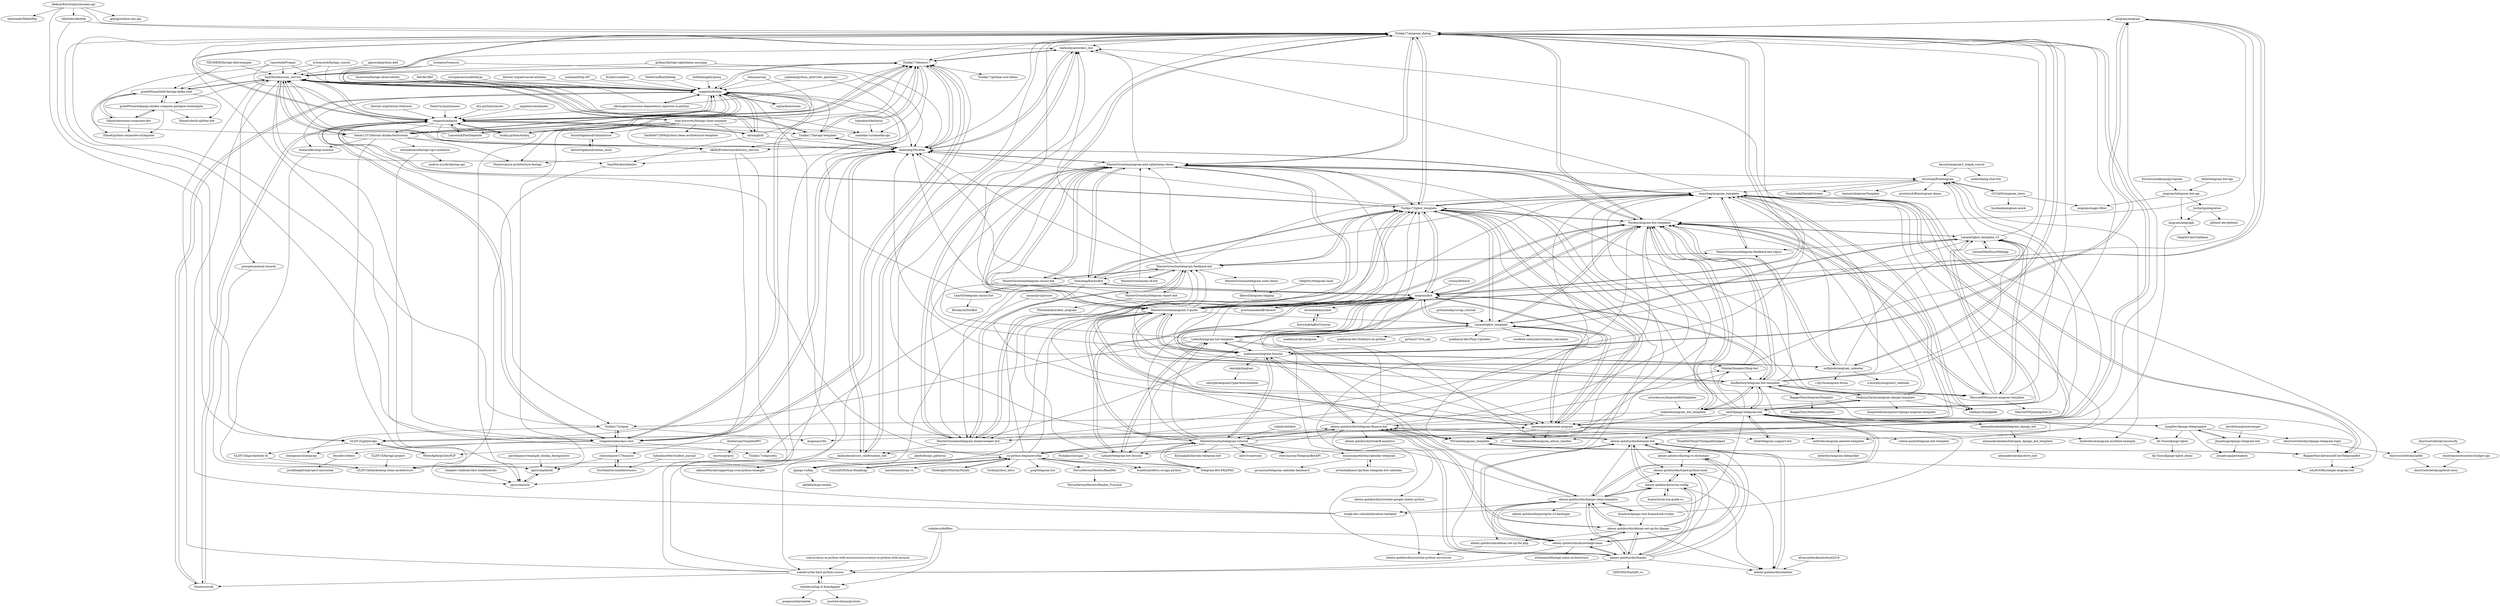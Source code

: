 digraph G {
"aiogram/aiogram" -> "Tishka17/aiogram_dialog" ["e"=1]
"aiogram/aiogram" -> "MasterGroosha/aiogram-3-guide" ["e"=1]
"aiogram/aiogram" -> "Forden/aiogram-bot-template" ["e"=1]
"aiogram/aiogram" -> "aiogram/bot" ["e"=1]
"aiogram/aiogram" -> "mahenzon/aiogram-lessons" ["e"=1]
"dmytrostriletskyi/accessify" -> "essentiaone/essentia-bridges-api"
"dmytrostriletskyi/accessify" -> "dmytrostriletskyi/pdbe"
"pgorecki/python-ddd" -> "SamWarden/user_service" ["e"=1]
"Emberium/SimpleQIWI" -> "mostm/pyqiwi"
"Emberium/SimpleQIWI" -> "WhiteApfel/pyQiwiP2P"
"Neoteroi/BlackSheep" -> "reagento/dishka" ["e"=1]
"mahenzon/aiogram-lessons" -> "MasterGroosha/telegram-tutorial"
"mahenzon/aiogram-lessons" -> "MasterGroosha/aiogram-3-guide"
"mahenzon/aiogram-lessons" -> "aiogram/bot"
"mahenzon/aiogram-lessons" -> "Tishka17/aiogram_dialog"
"mahenzon/aiogram-lessons" -> "Forden/aiogram-bot-template"
"mahenzon/aiogram-lessons" -> "alexey-goloburdin/telegram-finance-bot"
"mahenzon/aiogram-lessons" -> "Tishka17/tgbot_template"
"mahenzon/aiogram-lessons" -> "pluresque/awesome-aiogram"
"mahenzon/aiogram-lessons" -> "Latand/telegram-bot-lessons"
"mahenzon/aiogram-lessons" -> "nkorgik/Aiogram"
"mahenzon/aiogram-lessons" -> "noXplode/aiogram_calendar"
"mahenzon/aiogram-lessons" -> "aiogram/aiogram" ["e"=1]
"mahenzon/aiogram-lessons" -> "Latand/aiogram-bot-template"
"mahenzon/aiogram-lessons" -> "NikolaySimakov/Shop-bot" ["e"=1]
"mahenzon/aiogram-lessons" -> "MasterGroosha/aiogram-and-sqlalchemy-demo"
"ilyachch/django-rest-framework-rusdoc" -> "alexey-goloburdin/django-clean-template" ["e"=1]
"ilyachch/django-rest-framework-rusdoc" -> "ohld/django-telegram-bot" ["e"=1]
"ilyachch/django-rest-framework-rusdoc" -> "alexey-goloburdin/debian-set-up-for-django" ["e"=1]
"pkolt/design_patterns" -> "django-ru/faq" ["e"=1]
"reagento/adaptix" -> "reagento/dishka"
"reagento/adaptix" -> "SamWarden/user_service"
"reagento/adaptix" -> "Tishka17/deseos17"
"reagento/adaptix" -> "reagento/dataclass-rest"
"reagento/adaptix" -> "Tishka17/aiogram_dialog"
"reagento/adaptix" -> "adriangb/di" ["e"=1]
"reagento/adaptix" -> "bomzheg/Shvatka"
"reagento/adaptix" -> "Tishka17/sulguk"
"reagento/adaptix" -> "Tishka17/tgbot_template"
"reagento/adaptix" -> "Neoteroi/rodi" ["e"=1]
"reagento/adaptix" -> "Sehat1137/litestar-dishka-faststream"
"reagento/adaptix" -> "zametka-ru/zametka-api"
"reagento/adaptix" -> "Tishka17/fastapi-template"
"reagento/adaptix" -> "Lancetnik/FastDepends" ["e"=1]
"reagento/adaptix" -> "taskiq-python/taskiq" ["e"=1]
"Fatal1ty/mashumaro" -> "reagento/adaptix" ["e"=1]
"bobthemighty/punq" -> "reagento/dishka" ["e"=1]
"aiogram/aiograph" -> "Olegt0rr/aioChatbase"
"aiogram/aiograph" -> "WhiteMemory99/aiogram_album_handler"
"HorusHeresyHeretic/ReadMe" -> "HorusHeresyHeretic/Pandas_Practice"
"alexey-goloburdin/debian-set-up-for-django" -> "alexey-goloburdin/django-clean-template"
"alexey-goloburdin/debian-set-up-for-django" -> "alexey-goloburdin/telegram-finance-bot"
"alexey-goloburdin/debian-set-up-for-django" -> "alexey-goloburdin/typed-python-book"
"alexey-goloburdin/debian-set-up-for-django" -> "alexey-goloburdin/debian-set-up-for-php"
"alexey-goloburdin/debian-set-up-for-django" -> "alexey-goloburdin/thanks"
"alexey-goloburdin/debian-set-up-for-django" -> "alexey-goloburdin/nvim-config"
"alexey-goloburdin/debian-set-up-for-django" -> "alexey-goloburdin/knowledge-base"
"alexey-goloburdin/debian-set-up-for-django" -> "alexey-goloburdin/weather"
"Latand/telegram-bot-lessons" -> "Latand/aiogram-bot-template"
"Latand/telegram-bot-lessons" -> "aiogram/bot"
"Latand/telegram-bot-lessons" -> "Tishka17/tgbot_template"
"JosXa/tgintegration" -> "aiogram/aiograph"
"JosXa/tgintegration" -> "ptbtest-dev/ptbtest"
"Telegram-Bot-FAQ/FAQ" -> "ru-python-beginners/faq"
"Telegram-Bot-FAQ/FAQ" -> "MasterGroosha/telegram-tutorial"
"Neoteroi/rodi" -> "reagento/dishka" ["e"=1]
"Neoteroi/rodi" -> "reagento/adaptix" ["e"=1]
"dmytrostriletskyi/django-telegram-login" -> "dmytrostriletskyi/pdbe"
"dmytrostriletskyi/pdbe" -> "dmytrostriletskyi/github-story"
"essentiaone/essentia-bridges-api" -> "dmytrostriletskyi/github-story"
"Arwichok/asyncbot" -> "Arwichok/tgBotTutorial"
"alexey-goloburdin/django-clean-template" -> "alexey-goloburdin/debian-set-up-for-django"
"alexey-goloburdin/django-clean-template" -> "alexey-goloburdin/telegram-finance-bot"
"alexey-goloburdin/django-clean-template" -> "alexey-goloburdin/typed-python-book"
"alexey-goloburdin/django-clean-template" -> "alexey-goloburdin/nvim-config"
"alexey-goloburdin/django-clean-template" -> "alexey-goloburdin/botanim-bot"
"alexey-goloburdin/django-clean-template" -> "ohld/django-telegram-bot"
"alexey-goloburdin/django-clean-template" -> "alexey-goloburdin/debian-set-up-for-php"
"alexey-goloburdin/django-clean-template" -> "alexey-goloburdin/postgres-s3-backuper"
"alexey-goloburdin/django-clean-template" -> "alexey-goloburdin/thanks"
"alexey-goloburdin/django-clean-template" -> "alexey-goloburdin/knowledge-base"
"alexey-goloburdin/django-clean-template" -> "aiogram/bot"
"alexey-goloburdin/django-clean-template" -> "ilyachch/django-rest-framework-rusdoc" ["e"=1]
"alexey-goloburdin/django-clean-template" -> "tough-dev-school/education-backend" ["e"=1]
"Tishka17/aiogram_dialog" -> "Tishka17/tgbot_template"
"Tishka17/aiogram_dialog" -> "Forden/aiogram-bot-template"
"Tishka17/aiogram_dialog" -> "MasterGroosha/aiogram-3-guide"
"Tishka17/aiogram_dialog" -> "reagento/dishka"
"Tishka17/aiogram_dialog" -> "reagento/adaptix"
"Tishka17/aiogram_dialog" -> "bomzheg/Shvatka"
"Tishka17/aiogram_dialog" -> "aiogram/bot"
"Tishka17/aiogram_dialog" -> "pluresque/awesome-aiogram"
"Tishka17/aiogram_dialog" -> "noXplode/aiogram_calendar"
"Tishka17/aiogram_dialog" -> "MasterGroosha/aiogram-and-sqlalchemy-demo"
"Tishka17/aiogram_dialog" -> "Tishka17/sulguk"
"Tishka17/aiogram_dialog" -> "aiogram/aiogram" ["e"=1]
"Tishka17/aiogram_dialog" -> "Tishka17/deseos17"
"Tishka17/aiogram_dialog" -> "darksidecat/orders_bot"
"Tishka17/aiogram_dialog" -> "reagento/dataclass-rest"
"MasterGroosha/aiogram-3-guide" -> "Tishka17/aiogram_dialog"
"MasterGroosha/aiogram-3-guide" -> "Forden/aiogram-bot-template"
"MasterGroosha/aiogram-3-guide" -> "Tishka17/tgbot_template"
"MasterGroosha/aiogram-3-guide" -> "mahenzon/aiogram-lessons"
"MasterGroosha/aiogram-3-guide" -> "aiogram/aiogram" ["e"=1]
"MasterGroosha/aiogram-3-guide" -> "MasterGroosha/telegram-tutorial"
"MasterGroosha/aiogram-3-guide" -> "aiogram/bot"
"MasterGroosha/aiogram-3-guide" -> "MasterGroosha/telegram-feedback-bot"
"MasterGroosha/aiogram-3-guide" -> "MasterGroosha/aiogram-and-sqlalchemy-demo"
"MasterGroosha/aiogram-3-guide" -> "donBarbos/telegram-bot-template"
"MasterGroosha/aiogram-3-guide" -> "noXplode/aiogram_calendar"
"MasterGroosha/aiogram-3-guide" -> "MasterGroosha/telegram-bombsweeper-bot"
"MasterGroosha/aiogram-3-guide" -> "pluresque/awesome-aiogram"
"MasterGroosha/aiogram-3-guide" -> "bomzheg/aiogram_template"
"MasterGroosha/aiogram-3-guide" -> "Latand/tgbot_template"
"sfermigier/awesome-dependency-injection-in-python" -> "reagento/dishka" ["e"=1]
"sfermigier/awesome-dependency-injection-in-python" -> "SamWarden/user_service" ["e"=1]
"sfermigier/awesome-dependency-injection-in-python" -> "reagento/adaptix" ["e"=1]
"sfermigier/awesome-dependency-injection-in-python" -> "Tishka17/deseos17" ["e"=1]
"prostomarkeloff/vkwave" -> "aiogram/bot" ["e"=1]
"prostomarkeloff/vkwave" -> "Tishka17/aiogram_dialog" ["e"=1]
"NikolaySimakov/Shop-bot" -> "Forden/aiogram-bot-template" ["e"=1]
"NikolaySimakov/Shop-bot" -> "pluresque/awesome-aiogram" ["e"=1]
"NikolaySimakov/Shop-bot" -> "Tishka17/aiogram_dialog" ["e"=1]
"NikolaySimakov/Shop-bot" -> "donBarbos/telegram-bot-template" ["e"=1]
"Forden/aiogram-bot-template" -> "Tishka17/tgbot_template"
"Forden/aiogram-bot-template" -> "Latand/aiogram-bot-template"
"Forden/aiogram-bot-template" -> "aiogram/bot"
"Forden/aiogram-bot-template" -> "Tishka17/aiogram_dialog"
"Forden/aiogram-bot-template" -> "pluresque/awesome-aiogram"
"Forden/aiogram-bot-template" -> "donBarbos/telegram-bot-template"
"Forden/aiogram-bot-template" -> "Latand/tgbot_template"
"Forden/aiogram-bot-template" -> "bomzheg/aiogram_template"
"Forden/aiogram-bot-template" -> "MasterGroosha/aiogram-and-sqlalchemy-demo"
"Forden/aiogram-bot-template" -> "MasterGroosha/aiogram-3-guide"
"Forden/aiogram-bot-template" -> "MassonNN/masson-aiogram-template"
"Forden/aiogram-bot-template" -> "wakaree/aiogram_bot_template"
"Forden/aiogram-bot-template" -> "noXplode/aiogram_calendar"
"Forden/aiogram-bot-template" -> "Latand/tgbot_template_v3"
"Forden/aiogram-bot-template" -> "MasterGroosha/telegram-bombsweeper-bot"
"vkbottle/vkbottle" -> "Tishka17/aiogram_dialog" ["e"=1]
"vkbottle/vkbottle" -> "GLEF1X/glQiwiApi" ["e"=1]
"arturboyun/AiogramBotTemplate" -> "wakaree/aiogram_bot_template"
"aiogram/bot" -> "Forden/aiogram-bot-template"
"aiogram/bot" -> "pluresque/awesome-aiogram"
"aiogram/bot" -> "Tishka17/aiogram_dialog"
"aiogram/bot" -> "Tishka17/tgbot_template"
"aiogram/bot" -> "bomzheg/KarmaBot"
"aiogram/bot" -> "MasterGroosha/aiogram-and-sqlalchemy-demo"
"aiogram/bot" -> "WhiteMemory99/aiogram_album_handler"
"aiogram/bot" -> "donBarbos/telegram-bot-template"
"aiogram/bot" -> "prostomarkeloff/vkwave" ["e"=1]
"aiogram/bot" -> "Latand/tgbot_template"
"aiogram/bot" -> "mahenzon/aiogram-lessons"
"aiogram/bot" -> "MasterGroosha/aiogram-3-guide"
"aiogram/bot" -> "Latand/telegram-bot-lessons"
"aiogram/bot" -> "Arwichok/asyncbot"
"aiogram/bot" -> "bomzheg/Shvatka"
"alexey-goloburdin/telegram-finance-bot" -> "mahenzon/aiogram-lessons"
"alexey-goloburdin/telegram-finance-bot" -> "alexey-goloburdin/botanim-bot"
"alexey-goloburdin/telegram-finance-bot" -> "alexey-goloburdin/debian-set-up-for-django"
"alexey-goloburdin/telegram-finance-bot" -> "alexey-goloburdin/django-clean-template"
"alexey-goloburdin/telegram-finance-bot" -> "Forden/aiogram-bot-template"
"alexey-goloburdin/telegram-finance-bot" -> "MasterGroosha/aiogram-3-guide"
"alexey-goloburdin/telegram-finance-bot" -> "alexey-goloburdin/tinkoff-analytics" ["e"=1]
"alexey-goloburdin/telegram-finance-bot" -> "aiogram/bot"
"alexey-goloburdin/telegram-finance-bot" -> "Tishka17/tgbot_template"
"alexey-goloburdin/telegram-finance-bot" -> "NikolaySimakov/Shop-bot" ["e"=1]
"alexey-goloburdin/telegram-finance-bot" -> "ohld/telegram-support-bot" ["e"=1]
"alexey-goloburdin/telegram-finance-bot" -> "alexey-goloburdin/youtube-google-sheets-python"
"alexey-goloburdin/telegram-finance-bot" -> "Latand/telegram-bot-lessons"
"alexey-goloburdin/telegram-finance-bot" -> "MasterGroosha/telegram-tutorial"
"alexey-goloburdin/telegram-finance-bot" -> "alexey-goloburdin/thanks"
"alvassin/backendschool2019" -> "alexey-goloburdin/weather" ["e"=1]
"tough-dev-school/education-backend" -> "SamWarden/user_service" ["e"=1]
"tough-dev-school/education-backend" -> "reagento/dishka" ["e"=1]
"reagento/dataclass-rest" -> "Tishka17/sulguk"
"reagento/dataclass-rest" -> "Tishka17/deseos17"
"reagento/dataclass-rest" -> "reagento/adaptix"
"reagento/dataclass-rest" -> "chessenjoyer17/bazario"
"reagento/dataclass-rest" -> "Desiders/telers"
"reagento/dataclass-rest" -> "slonogram/slonogram"
"reagento/dataclass-rest" -> "bomzheg/Shvatka"
"reagento/dataclass-rest" -> "reagento/dishka"
"reagento/dataclass-rest" -> "Tishka17/clepsydra"
"Krukov/cashews" -> "reagento/dishka" ["e"=1]
"WhiteApfel/pyQiwiP2P" -> "GLEF1X/glQiwiApi"
"bomzheg/KarmaBot" -> "bomzheg/Shvatka"
"bomzheg/KarmaBot" -> "bomzheg/aiogram_template"
"bomzheg/KarmaBot" -> "Tishka17/tgbot_template"
"bomzheg/KarmaBot" -> "Tishka17/clepsydra"
"bomzheg/KarmaBot" -> "F0rzend/aiogram_template"
"bomzheg/KarmaBot" -> "aiogram/bot"
"bomzheg/KarmaBot" -> "MasterGroosha/aiogram-and-sqlalchemy-demo"
"bomzheg/KarmaBot" -> "MasterGroosha/telegram-bombsweeper-bot"
"alexey-goloburdin/youtube-google-sheets-python" -> "alexey-goloburdin/youtube-python-structures"
"crinny/b0mb3r" -> "aiogram/bot" ["e"=1]
"concurrency-in-python-with-asyncio/concurrency-in-python-with-asyncio" -> "sobolevn/the-best-python-course" ["e"=1]
"Nykakin/chompjs" -> "bulatbulat48/ru-scrapy-python" ["e"=1]
"dry-python/classes" -> "reagento/adaptix" ["e"=1]
"artembakhanov/python-telegram-bot-calendar" -> "unmonoqueteclea/calendar-telegram"
"mjpieters/aiolimiter" -> "reagento/adaptix" ["e"=1]
"noXplode/aiogram_calendar" -> "Forden/aiogram-bot-template"
"noXplode/aiogram_calendar" -> "Tishka17/aiogram_dialog"
"noXplode/aiogram_calendar" -> "o-murphy/aiogram3_calendar"
"noXplode/aiogram_calendar" -> "bomzheg/aiogram_template"
"noXplode/aiogram_calendar" -> "MasterGroosha/telegram-feedback-bot"
"noXplode/aiogram_calendar" -> "Latand/tgbot_template_v3"
"noXplode/aiogram_calendar" -> "13g10n/aiogram-forms"
"Latand/aiogram-bot-template" -> "Latand/tgbot_template"
"Latand/aiogram-bot-template" -> "Forden/aiogram-bot-template"
"Latand/aiogram-bot-template" -> "Latand/telegram-bot-lessons"
"Latand/aiogram-bot-template" -> "Tishka17/tgbot_template"
"Latand/aiogram-bot-template" -> "pluresque/awesome-aiogram"
"Latand/aiogram-bot-template" -> "aiogram/bot"
"Latand/aiogram-bot-template" -> "F0rzend/aiogram_template"
"Latand/aiogram-bot-template" -> "Tishka17/aiogram_dialog"
"Latand/aiogram-bot-template" -> "Latand/tgbot_template_v3"
"Latand/aiogram-bot-template" -> "GLEF1X/glQiwiApi"
"Latand/aiogram-bot-template" -> "mahenzon/aiogram-lessons"
"MasterGroosha/my-id-bot" -> "MasterGroosha/telegram-feedback-bot"
"MasterGroosha/my-id-bot" -> "MasterGroosha/aiogram-and-sqlalchemy-demo"
"MasterGroosha/telegram-report-bot" -> "MasterGroosha/telegram-feedback-bot"
"MasterGroosha/telegram-report-bot" -> "F0rzend/antirobot_aiogram"
"alexey-goloburdin/debian-set-up-for-php" -> "alexey-goloburdin/youtube-python-structures"
"Arwichok/tgBotTutorial" -> "Arwichok/asyncbot"
"Ali-Toosi/django-tgbot" -> "Ali-Toosi/django-tgbot_demo"
"yukuku/telebot" -> "MasterGroosha/telegram-tutorial" ["e"=1]
"yakimka/python_interview_questions" -> "reagento/dishka" ["e"=1]
"yakimka/python_interview_questions" -> "MasterGroosha/aiogram-3-guide" ["e"=1]
"TheKnightsWhoSayNi/info" -> "ru-python-beginners/faq" ["e"=1]
"eternnoir/pyTelegramBotAPI" -> "MasterGroosha/telegram-tutorial" ["e"=1]
"ohld/django-telegram-bot" -> "MaksimZayats/aiogram-django-template"
"ohld/django-telegram-bot" -> "donBarbos/telegram-bot-template"
"ohld/django-telegram-bot" -> "ohld/telegram-support-bot" ["e"=1]
"ohld/django-telegram-bot" -> "Forden/aiogram-bot-template"
"ohld/django-telegram-bot" -> "Ali-Toosi/django-tgbot"
"ohld/django-telegram-bot" -> "JungDev/django-telegrambot"
"ohld/django-telegram-bot" -> "alexey-goloburdin/django-clean-template"
"ohld/django-telegram-bot" -> "Tishka17/aiogram_dialog"
"ohld/django-telegram-bot" -> "alexey-goloburdin/botanim-bot"
"ohld/django-telegram-bot" -> "Tishka17/tgbot_template"
"ohld/django-telegram-bot" -> "tough-dev-school/education-backend" ["e"=1]
"ohld/django-telegram-bot" -> "NikolaySimakov/Shop-bot" ["e"=1]
"ohld/django-telegram-bot" -> "pluresque/awesome-aiogram"
"ohld/django-telegram-bot" -> "alexey-goloburdin/telegram-finance-bot"
"ohld/django-telegram-bot" -> "alexanderaleskin/telegram_django_bot"
"MaksimZayats/aiogram-django-template" -> "realkarych/aioplate"
"MaksimZayats/aiogram-django-template" -> "SanjarbekSaminjonov/django-aiogram-template"
"MaksimZayats/aiogram-django-template" -> "Forden/aiogram-bot-template"
"MaksimZayats/aiogram-django-template" -> "ohld/django-telegram-bot"
"MaksimZayats/aiogram-django-template" -> "wakaree/aiogram_bot_template"
"MaksimZayats/aiogram-django-template" -> "bomzheg/aiogram_template"
"MaksimZayats/aiogram-django-template" -> "donBarbos/telegram-bot-template"
"tdlib/telegram-bot-api" -> "aiogram/telegram-bot-api" ["e"=1]
"adriangb/di" -> "SamWarden/user_service" ["e"=1]
"adriangb/di" -> "reagento/adaptix" ["e"=1]
"adriangb/di" -> "Tishka17/deseos17" ["e"=1]
"adriangb/di" -> "SamWarden/didiator" ["e"=1]
"adriangb/di" -> "reagento/dishka" ["e"=1]
"adriangb/di" -> "bomzheg/Shvatka" ["e"=1]
"MasterGroosha/telegram-casino-bot" -> "MasterGroosha/telegram-feedback-bot"
"MasterGroosha/telegram-casino-bot" -> "MasterGroosha/telegram-bombsweeper-bot"
"MasterGroosha/telegram-casino-bot" -> "MasterGroosha/aiogram-and-sqlalchemy-demo"
"MasterGroosha/telegram-casino-bot" -> "LeartS/telegram-casino-bot"
"MasterGroosha/telegram-casino-bot" -> "MasterGroosha/telegram-report-bot"
"aiogram/telegram-bot-api" -> "aiogram/aiograph"
"aiogram/telegram-bot-api" -> "aiogram/magic-filter"
"aiogram/telegram-bot-api" -> "JosXa/tgintegration"
"ohld/telegram-support-bot" -> "ohld/django-telegram-bot" ["e"=1]
"pythontoday/scrap_tutorial" -> "Latand/tgbot_template" ["e"=1]
"AlekseyKorshuk/yoomoney-api" -> "GLEF1X/glQiwiApi"
"AlekseyKorshuk/yoomoney-api" -> "Tishka17/aiogram_dialog"
"AlekseyKorshuk/yoomoney-api" -> "jadolg/outline-vpn-api" ["e"=1]
"AlekseyKorshuk/yoomoney-api" -> "xdownedx/WalletPay"
"AlekseyKorshuk/yoomoney-api" -> "vkbottle/vkbottle" ["e"=1]
"Tishka17/tgbot_template" -> "bomzheg/aiogram_template"
"Tishka17/tgbot_template" -> "Forden/aiogram-bot-template"
"Tishka17/tgbot_template" -> "Tishka17/aiogram_dialog"
"Tishka17/tgbot_template" -> "F0rzend/aiogram_template"
"Tishka17/tgbot_template" -> "Latand/tgbot_template"
"Tishka17/tgbot_template" -> "pluresque/awesome-aiogram"
"Tishka17/tgbot_template" -> "bomzheg/Shvatka"
"Tishka17/tgbot_template" -> "MasterGroosha/telegram-bombsweeper-bot"
"Tishka17/tgbot_template" -> "bomzheg/KarmaBot"
"Tishka17/tgbot_template" -> "realkarych/aioplate"
"Tishka17/tgbot_template" -> "MasterGroosha/aiogram-and-sqlalchemy-demo"
"Tishka17/tgbot_template" -> "aiogram/bot"
"Tishka17/tgbot_template" -> "reagento/adaptix"
"Tishka17/tgbot_template" -> "Arustinal/fluentogram"
"Tishka17/tgbot_template" -> "MasterGroosha/telegram-feedback-bot"
"MasterGroosha/aiogram-and-sqlalchemy-demo" -> "bomzheg/Shvatka"
"MasterGroosha/aiogram-and-sqlalchemy-demo" -> "bomzheg/aiogram_template"
"MasterGroosha/aiogram-and-sqlalchemy-demo" -> "MasterGroosha/telegram-bombsweeper-bot"
"MasterGroosha/aiogram-and-sqlalchemy-demo" -> "Tishka17/tgbot_template"
"MasterGroosha/aiogram-and-sqlalchemy-demo" -> "darksidecat/orders_bot"
"MasterGroosha/aiogram-and-sqlalchemy-demo" -> "Forden/aiogram-bot-template"
"MasterGroosha/aiogram-and-sqlalchemy-demo" -> "pluresque/awesome-aiogram"
"MasterGroosha/aiogram-and-sqlalchemy-demo" -> "Tishka17/aiogram_dialog"
"MasterGroosha/aiogram-and-sqlalchemy-demo" -> "bomzheg/KarmaBot"
"MasterGroosha/aiogram-and-sqlalchemy-demo" -> "aiogram/bot"
"MasterGroosha/aiogram-and-sqlalchemy-demo" -> "MassonNN/masson-aiogram-template"
"MasterGroosha/aiogram-and-sqlalchemy-demo" -> "Arustinal/fluentogram"
"MasterGroosha/aiogram-and-sqlalchemy-demo" -> "MasterGroosha/telegram-casino-bot"
"MasterGroosha/telegram-feedback-bot" -> "MasterGroosha/telegram-feedback-bot-topics"
"MasterGroosha/telegram-feedback-bot" -> "MasterGroosha/telegram-bombsweeper-bot"
"MasterGroosha/telegram-feedback-bot" -> "MasterGroosha/telegram-report-bot"
"MasterGroosha/telegram-feedback-bot" -> "MasterGroosha/telegram-casino-bot"
"MasterGroosha/telegram-feedback-bot" -> "darksidecat/orders_bot"
"MasterGroosha/telegram-feedback-bot" -> "Tishka17/tgbot_template"
"MasterGroosha/telegram-feedback-bot" -> "MasterGroosha/my-id-bot"
"MasterGroosha/telegram-feedback-bot" -> "bomzheg/aiogram_template"
"MasterGroosha/telegram-feedback-bot" -> "bomzheg/Shvatka"
"MasterGroosha/telegram-feedback-bot" -> "MassonNN/masson-aiogram-template"
"MasterGroosha/telegram-feedback-bot" -> "MasterGroosha/aiogram-and-sqlalchemy-demo"
"MasterGroosha/telegram-feedback-bot" -> "MasterGroosha/telegram-stats-demo"
"MasterGroosha/telegram-feedback-bot" -> "bomzheg/KarmaBot"
"MasterGroosha/telegram-stats-demo" -> "dkeysil/aiogram-logging"
"grillazz/fastapi-sqlalchemy-asyncpg" -> "bomzheg/Shvatka" ["e"=1]
"grillazz/fastapi-sqlalchemy-asyncpg" -> "SamWarden/user_service" ["e"=1]
"kuator/nvim-lua-guide-ru" -> "alexey-goloburdin/nvim-config"
"pluresque/awesome-aiogram" -> "Forden/aiogram-bot-template"
"pluresque/awesome-aiogram" -> "aiogram/bot"
"pluresque/awesome-aiogram" -> "Tishka17/tgbot_template"
"pluresque/awesome-aiogram" -> "Arustinal/fluentogram"
"pluresque/awesome-aiogram" -> "GLEF1X/glQiwiApi"
"pluresque/awesome-aiogram" -> "Tishka17/aiogram_dialog"
"pluresque/awesome-aiogram" -> "MasterGroosha/aiogram-and-sqlalchemy-demo"
"pluresque/awesome-aiogram" -> "netbriler/aiogram-peewee-template"
"pluresque/awesome-aiogram" -> "rodion-gudz/telegram-bot-template" ["e"=1]
"pluresque/awesome-aiogram" -> "MasterGroosha/telegram-bombsweeper-bot"
"pluresque/awesome-aiogram" -> "F0rzend/aiogram_template"
"pluresque/awesome-aiogram" -> "WhiteMemory99/aiogram_album_handler"
"pluresque/awesome-aiogram" -> "Latand/tgbot_template"
"pluresque/awesome-aiogram" -> "Latand/tgbot_template_v3"
"pluresque/awesome-aiogram" -> "darksidecat/aiogram-multibot-example"
"darksidecat/cost_confirmation_bot" -> "darksidecat/orders_bot"
"darksidecat/cost_confirmation_bot" -> "bomzheg/Shvatka"
"darksidecat/cost_confirmation_bot" -> "GLEF1X/blacksheep-clean-architecture"
"darksidecat/cost_confirmation_bot" -> "akhundMurad/supporting-crud-python-example"
"GLEF1X/glQiwiApi" -> "GLEF1X/apscheduler-di"
"GLEF1X/glQiwiApi" -> "WhiteApfel/pyQiwiP2P"
"GLEF1X/glQiwiApi" -> "pluresque/awesome-aiogram"
"Latand/tgbot_template" -> "Latand/aiogram-bot-template"
"Latand/tgbot_template" -> "Latand/tgbot_template_v3"
"Latand/tgbot_template" -> "Tishka17/tgbot_template"
"Latand/tgbot_template" -> "Forden/aiogram-bot-template"
"Latand/tgbot_template" -> "F0rzend/aiogram_template"
"Latand/tgbot_template" -> "makhmud-dev/Solitaire-on-python"
"Latand/tgbot_template" -> "pluresque/awesome-aiogram"
"Latand/tgbot_template" -> "aiogram/bot"
"Latand/tgbot_template" -> "makhmud-dev/Pypi-Uploader"
"Latand/tgbot_template" -> "ozodbek-sobirjonovich/mini_calculator"
"Latand/tgbot_template" -> "makhmud-dev/aiogram"
"Latand/tgbot_template" -> "MasterGroosha/telegram-bombsweeper-bot"
"F0rzend/aiogram_template" -> "bomzheg/aiogram_template"
"F0rzend/aiogram_template" -> "BaggerFast/AdvancedUserTelegramBot"
"F0rzend/aiogram_template" -> "xALEGORx/simple-aiogram-bot"
"GLEF1X/fastapi-project" -> "GLEF1X/blacksheep-clean-architecture"
"luchanos/treasury" -> "SamWarden/user_service" ["e"=1]
"luchanos/treasury" -> "reagento/dishka" ["e"=1]
"luchanos/treasury" -> "bomzheg/Shvatka" ["e"=1]
"alexey-goloburdin/thanks" -> "alexey-goloburdin/typed-python-book"
"alexey-goloburdin/thanks" -> "Tishka17/tgbot_template"
"alexey-goloburdin/thanks" -> "alexey-goloburdin/debian-set-up-for-django"
"alexey-goloburdin/thanks" -> "alexey-goloburdin/knowledge-base"
"alexey-goloburdin/thanks" -> "alexey-goloburdin/eng-ru-dictionary"
"alexey-goloburdin/thanks" -> "alexey-goloburdin/nvim-config"
"alexey-goloburdin/thanks" -> "alexey-goloburdin/django-clean-template"
"alexey-goloburdin/thanks" -> "Latand/tgbot_template"
"alexey-goloburdin/thanks" -> "alexey-goloburdin/botanim-bot"
"alexey-goloburdin/thanks" -> "alexey-goloburdin/weather"
"alexey-goloburdin/thanks" -> "alexey-goloburdin/telegram-finance-bot"
"alexey-goloburdin/thanks" -> "DJWOMS/FastAPI_ru" ["e"=1]
"alexey-goloburdin/thanks" -> "sobolevn/the-best-python-course"
"tobymao/saq" -> "reagento/dishka" ["e"=1]
"tobymao/saq" -> "reagento/adaptix" ["e"=1]
"donBarbos/telegram-bot-template" -> "Forden/aiogram-bot-template"
"donBarbos/telegram-bot-template" -> "wakaree/aiogram_bot_template"
"donBarbos/telegram-bot-template" -> "BaggerFast/AiogramTemplate"
"donBarbos/telegram-bot-template" -> "MassonNN/masson-aiogram-template"
"donBarbos/telegram-bot-template" -> "Tishka17/aiogram_dialog"
"donBarbos/telegram-bot-template" -> "netbriler/aiogram-peewee-template"
"donBarbos/telegram-bot-template" -> "aiogram/bot"
"donBarbos/telegram-bot-template" -> "MaksimZayats/aiogram-django-template"
"donBarbos/telegram-bot-template" -> "bomzheg/Shvatka"
"donBarbos/telegram-bot-template" -> "Latand/tgbot_template_v3"
"donBarbos/telegram-bot-template" -> "ohld/django-telegram-bot"
"donBarbos/telegram-bot-template" -> "MasterGroosha/aiogram-3-guide"
"donBarbos/telegram-bot-template" -> "MasterGroosha/aiogram-and-sqlalchemy-demo"
"donBarbos/telegram-bot-template" -> "bomzheg/aiogram_template"
"donBarbos/telegram-bot-template" -> "MasterGroosha/telegram-feedback-bot-topics"
"MasterGroosha/telegram-tutorial" -> "mahenzon/aiogram-lessons"
"MasterGroosha/telegram-tutorial" -> "MasterGroosha/aiogram-3-guide"
"MasterGroosha/telegram-tutorial" -> "Telegram-Bot-FAQ/FAQ"
"MasterGroosha/telegram-tutorial" -> "ru-python-beginners/faq"
"MasterGroosha/telegram-tutorial" -> "Latand/telegram-bot-lessons"
"MasterGroosha/telegram-tutorial" -> "alexey-goloburdin/telegram-finance-bot"
"MasterGroosha/telegram-tutorial" -> "unmonoqueteclea/calendar-telegram"
"MasterGroosha/telegram-tutorial" -> "Forden/aiogram-bot-template"
"MasterGroosha/telegram-tutorial" -> "eternnoir/pyTelegramBotAPI" ["e"=1]
"MasterGroosha/telegram-tutorial" -> "aiogram/bot"
"MasterGroosha/telegram-tutorial" -> "Kylmakalle/heroku-telegram-bot" ["e"=1]
"MasterGroosha/telegram-tutorial" -> "Tishka17/aiogram_dialog"
"MasterGroosha/telegram-tutorial" -> "aiogram/aiogram" ["e"=1]
"MasterGroosha/telegram-tutorial" -> "Latand/aiogram-bot-template"
"MasterGroosha/telegram-tutorial" -> "aliev/runestone" ["e"=1]
"blueswen/fastapi-observability" -> "reagento/dishka" ["e"=1]
"bomzheg/aiogram_template" -> "realkarych/aioplate"
"bomzheg/aiogram_template" -> "Tishka17/tgbot_template"
"bomzheg/aiogram_template" -> "bomzheg/Shvatka"
"bomzheg/aiogram_template" -> "F0rzend/aiogram_template"
"bomzheg/aiogram_template" -> "MasterGroosha/telegram-feedback-bot-topics"
"bomzheg/aiogram_template" -> "BaggerFast/AdvancedUserTelegramBot"
"bomzheg/aiogram_template" -> "darksidecat/cost_confirmation_bot"
"bomzheg/aiogram_template" -> "xALEGORx/simple-aiogram-bot"
"bomzheg/aiogram_template" -> "darksidecat/orders_bot"
"fief-dev/fief" -> "reagento/dishka" ["e"=1]
"alexey-goloburdin/nvim-config" -> "alexey-goloburdin/botanim-bot"
"alexey-goloburdin/nvim-config" -> "alexey-goloburdin/typed-python-book"
"alexey-goloburdin/nvim-config" -> "kuator/nvim-lua-guide-ru"
"alexey-goloburdin/nvim-config" -> "alexey-goloburdin/weather"
"alexey-goloburdin/nvim-config" -> "alexey-goloburdin/django-clean-template"
"alexey-goloburdin/nvim-config" -> "alexey-goloburdin/thanks"
"cirospaciari/socketify.py" -> "reagento/dishka" ["e"=1]
"Lancetnik/Propan" -> "reagento/dishka" ["e"=1]
"Lancetnik/Propan" -> "reagento/adaptix" ["e"=1]
"Lancetnik/Propan" -> "SamWarden/user_service" ["e"=1]
"Lancetnik/Propan" -> "Sehat1137/litestar-dishka-faststream" ["e"=1]
"NEONKID/fastapi-ddd-example" -> "greedWizard/ddd-fastapi-kafka-chat" ["e"=1]
"NEONKID/fastapi-ddd-example" -> "SamWarden/user_service" ["e"=1]
"darksidecat/orders_bot" -> "bomzheg/Shvatka"
"darksidecat/orders_bot" -> "darksidecat/cost_confirmation_bot"
"darksidecat/orders_bot" -> "Tishka17/deseos17"
"alexey-goloburdin/typed-python-book" -> "alexey-goloburdin/nvim-config"
"alexey-goloburdin/typed-python-book" -> "alexey-goloburdin/weather"
"MasterGroosha/telegram-bombsweeper-bot" -> "MasterGroosha/telegram-feedback-bot"
"MasterGroosha/telegram-bombsweeper-bot" -> "darksidecat/cost_confirmation_bot"
"MasterGroosha/telegram-bombsweeper-bot" -> "MasterGroosha/aiogram-and-sqlalchemy-demo"
"MasterGroosha/telegram-bombsweeper-bot" -> "Tishka17/tgbot_template"
"MasterGroosha/telegram-bombsweeper-bot" -> "bomzheg/aiogram_template"
"MasterGroosha/telegram-bombsweeper-bot" -> "darksidecat/orders_bot"
"alexey-goloburdin/weather" -> "alexey-goloburdin/botanim-bot"
"rodion-gudz/telegram-bot-template" -> "bomzheg/aiogram_template" ["e"=1]
"netbriler/aiogram-peewee-template" -> "netbriler/aiogram-datepicker"
"Latand/tgbot_template_v3" -> "Latand/tgbot_template"
"Latand/tgbot_template_v3" -> "MassonNN/masson-aiogram-template"
"Latand/tgbot_template_v3" -> "wakaree/aiogram_bot_template"
"Latand/tgbot_template_v3" -> "Latand/MedSyncWebApp"
"Latand/tgbot_template_v3" -> "Forden/aiogram-bot-template"
"Latand/tgbot_template_v3" -> "Tishka17/aiogram_dialog"
"Latand/tgbot_template_v3" -> "Arustinal/fluentogram"
"Latand/tgbot_template_v3" -> "MasterGroosha/telegram-feedback-bot-topics"
"Arustinal/fluentogram" -> "prostmich/fluentogram-demo" ["e"=1]
"Arustinal/fluentogram" -> "Vermilonik/NatsJetstream"
"Arustinal/fluentogram" -> "darksidecat/aiogram-multibot-example"
"Arustinal/fluentogram" -> "bomzheg/aiogram_template"
"Arustinal/fluentogram" -> "taimast/AiogramTemplate"
"Arustinal/fluentogram" -> "OCCASS/aiogram_tests"
"Olegt0rr/telegram-local" -> "dkeysil/aiogram-logging"
"GLEF1X/apscheduler-di" -> "GLEF1X/blacksheep-clean-architecture"
"litestar-org/litestar-fullstack" -> "reagento/adaptix" ["e"=1]
"ag2ai/faststream" -> "reagento/dishka" ["e"=1]
"artemonsh/fastapi_course" -> "SamWarden/user_service" ["e"=1]
"artemonsh/fastapi_course" -> "greedWizard/ddd-fastapi-kafka-chat" ["e"=1]
"artemonsh/fastapi_course" -> "reagento/dishka" ["e"=1]
"amaargiru/pycore" -> "MasterGroosha/aiogram-3-guide" ["e"=1]
"amaargiru/pycore" -> "sobolevn/the-best-python-course" ["e"=1]
"BaggerFast/AiogramTemplate" -> "BaggerFast/NextcordTemplate"
"BaggerFast/AiogramTemplate" -> "BaggerFast/AdvancedUserTelegramBot"
"BaggerFast/AiogramTemplate" -> "donBarbos/telegram-bot-template"
"taskiq-python/taskiq" -> "reagento/dishka" ["e"=1]
"taskiq-python/taskiq" -> "SamWarden/user_service" ["e"=1]
"taskiq-python/taskiq" -> "reagento/adaptix" ["e"=1]
"LeartS/telegram-casino-bot" -> "Korobych/SlotBot"
"Desiders/telers" -> "jorektheglitch/project-microchat"
"SamWarden/user_service" -> "Tishka17/deseos17"
"SamWarden/user_service" -> "bomzheg/Shvatka"
"SamWarden/user_service" -> "reagento/dishka"
"SamWarden/user_service" -> "greedWizard/ddd-fastapi-kafka-chat"
"SamWarden/user_service" -> "Tishka17/fastapi-template"
"SamWarden/user_service" -> "reagento/adaptix"
"SamWarden/user_service" -> "Sehat1137/litestar-dishka-faststream"
"SamWarden/user_service" -> "darksidecat/orders_bot"
"SamWarden/user_service" -> "SamWarden/didiator"
"SamWarden/user_service" -> "reagento/dataclass-rest"
"SamWarden/user_service" -> "adriangb/di" ["e"=1]
"SamWarden/user_service" -> "ivan-borovets/fastapi-clean-example"
"SamWarden/user_service" -> "greedWizard/django-docker-compose-postgres-boilerplate"
"SamWarden/user_service" -> "poorpen/animal-records"
"SamWarden/user_service" -> "zametka-ru/zametka-api"
"Tishka17/deseos17" -> "SamWarden/user_service"
"Tishka17/deseos17" -> "Tishka17/fastapi-template"
"Tishka17/deseos17" -> "bomzheg/Shvatka"
"Tishka17/deseos17" -> "Sehat1137/litestar-dishka-faststream"
"Tishka17/deseos17" -> "AKHQProduction/delivery_service"
"Tishka17/deseos17" -> "reagento/dataclass-rest"
"Tishka17/deseos17" -> "reagento/dishka"
"Tishka17/deseos17" -> "reagento/adaptix"
"Tishka17/deseos17" -> "zametka-ru/zametka-api"
"Tishka17/deseos17" -> "darksidecat/orders_bot"
"Tishka17/deseos17" -> "Tishka17/python-uow-demo"
"bomzheg/Shvatka" -> "darksidecat/orders_bot"
"bomzheg/Shvatka" -> "darksidecat/cost_confirmation_bot"
"bomzheg/Shvatka" -> "Tishka17/deseos17"
"bomzheg/Shvatka" -> "SamWarden/user_service"
"bomzheg/Shvatka" -> "bomzheg/aiogram_template"
"bomzheg/Shvatka" -> "GLEF1X/blacksheep-clean-architecture"
"bomzheg/Shvatka" -> "Tishka17/fastapi-template"
"bomzheg/Shvatka" -> "MasterGroosha/aiogram-and-sqlalchemy-demo"
"bomzheg/Shvatka" -> "reagento/dataclass-rest"
"bomzheg/Shvatka" -> "SamWarden/didiator"
"davidchua/pymessenger" -> "jlmadurga/django-telegram-bot" ["e"=1]
"MassonNN/masson-aiogram-template" -> "bomzheg/aiogram_template"
"MassonNN/masson-aiogram-template" -> "Latand/tgbot_template_v3"
"MassonNN/masson-aiogram-template" -> "Arustinal/fluentogram"
"MassonNN/masson-aiogram-template" -> "MassonNN/julianprbot-2v"
"MassonNN/masson-aiogram-template" -> "Forden/aiogram-bot-template"
"MassonNN/masson-aiogram-template" -> "darksidecat/orders_bot"
"nkorgik/Aiogram" -> "nkorgik/AiogramUpperIntermediate"
"alexey-goloburdin/botanim-bot" -> "alexey-goloburdin/weather"
"alexey-goloburdin/botanim-bot" -> "alexey-goloburdin/nvim-config"
"alexey-goloburdin/botanim-bot" -> "alexey-goloburdin/eng-ru-dictionary"
"alexey-goloburdin/botanim-bot" -> "alexey-goloburdin/knowledge-base"
"alexey-goloburdin/botanim-bot" -> "alexey-goloburdin/typed-python-book"
"alexey-goloburdin/botanim-bot" -> "alexey-goloburdin/telegram-finance-bot"
"SamWarden/didiator" -> "GLEF1X/blacksheep-clean-architecture"
"JungDev/django-telegrambot" -> "jlmadurga/django-telegram-bot"
"JungDev/django-telegrambot" -> "Ali-Toosi/django-tgbot"
"JungDev/django-telegrambot" -> "dmytrostriletskyi/django-telegram-login"
"JungDev/django-telegrambot" -> "jlmadurga/permabots"
"JungDev/django-telegrambot" -> "ohld/django-telegram-bot"
"BaggerFast/AdvancedUserTelegramBot" -> "F0rzend/aiogram_template"
"BaggerFast/AdvancedUserTelegramBot" -> "bomzheg/aiogram_template"
"BaggerFast/AdvancedUserTelegramBot" -> "xALEGORx/simple-aiogram-bot"
"realkarych/aioplate" -> "bomzheg/aiogram_template"
"alexanderaleskin/telegram_django_bot" -> "alexanderaleskin/telergam_django_bot_template"
"OCCASS/aiogram_tests" -> "aiogram/magic-filter"
"OCCASS/aiogram_tests" -> "Arustinal/fluentogram"
"OCCASS/aiogram_tests" -> "hicebank/aiogram-mock"
"alexanderaleskin/telergam_django_bot_template" -> "alexanderaleskin/drive_bot"
"jlmadurga/django-telegram-bot" -> "JungDev/django-telegrambot"
"jlmadurga/django-telegram-bot" -> "jlmadurga/permabots"
"Lancetnik/FastDepends" -> "reagento/dishka" ["e"=1]
"Lancetnik/FastDepends" -> "reagento/adaptix" ["e"=1]
"Lancetnik/FastDepends" -> "SamWarden/user_service" ["e"=1]
"KurimuzonAkuma/pyrogram" -> "aiogram/telegram-bot-api" ["e"=1]
"Tishka17/sulguk" -> "reagento/dataclass-rest"
"Tishka17/sulguk" -> "slonogram/slonogram"
"Tishka17/sulguk" -> "aiogram/i18n"
"wakaree/aiogram_bot_template" -> "donBarbos/telegram-bot-template"
"wakaree/aiogram_bot_template" -> "Tishka17/sulguk"
"wakaree/aiogram_bot_template" -> "Latand/tgbot_template_v3"
"wakaree/aiogram_bot_template" -> "aiogram/i18n"
"wakaree/aiogram_bot_template" -> "Forden/aiogram-bot-template"
"wakaree/aiogram_bot_template" -> "bomzheg/aiogram_template"
"litestar-org/advanced-alchemy" -> "reagento/dishka" ["e"=1]
"kmsint/aiogram3_stepik_course" -> "welel/dialog-chat-bot"
"kmsint/aiogram3_stepik_course" -> "Arustinal/fluentogram"
"unmonoqueteclea/calendar-telegram" -> "grcanosa/telegram-calendar-keyboard"
"unmonoqueteclea/calendar-telegram" -> "artembakhanov/python-telegram-bot-calendar"
"lubaskinc0de/tactic" -> "zametka-ru/zametka-api"
"Latand/MedSyncWebApp" -> "Latand/tgbot_template_v3"
"Tishka17/fastapi-template" -> "Tishka17/deseos17"
"Tishka17/fastapi-template" -> "SamWarden/user_service"
"Tishka17/fastapi-template" -> "bomzheg/Shvatka"
"Tishka17/fastapi-template" -> "AKHQProduction/delivery_service"
"MasterGroosha/telegram-feedback-bot-topics" -> "bomzheg/aiogram_template"
"MasterGroosha/telegram-feedback-bot-topics" -> "MasterGroosha/telegram-feedback-bot"
"poorpen/animal-records" -> "GLEF1X/blacksheep-clean-architecture"
"GnuriaN/Python-Roadmap" -> "ru-python-beginners/faq" ["e"=1]
"GnuriaN/Python-Roadmap" -> "MasterGroosha/aiogram-3-guide" ["e"=1]
"sobolevn/ship-it-boardgame" -> "sobolevn/the-best-python-course"
"sobolevn/ship-it-boardgame" -> "pomponchik/cantok" ["e"=1]
"sobolevn/ship-it-boardgame" -> "pustota-theme/pustota"
"sobolevn/the-best-python-course" -> "sobolevn/ship-it-boardgame"
"sobolevn/the-best-python-course" -> "reagento/dishka"
"sobolevn/the-best-python-course" -> "Neoteroi/rodi" ["e"=1]
"sobolevn/the-best-python-course" -> "Tishka17/deseos17"
"sobolevn/the-best-python-course" -> "SamWarden/user_service"
"maximal/http-267" -> "reagento/dishka" ["e"=1]
"alexey-goloburdin/eng-ru-dictionary" -> "alexey-goloburdin/knowledge-base"
"alexey-goloburdin/eng-ru-dictionary" -> "alexey-goloburdin/botanim-bot"
"alexey-goloburdin/eng-ru-dictionary" -> "alexey-goloburdin/typed-python-book"
"draincoder/asgi-monitor" -> "igoryuha/fastdi"
"reagento/dishka" -> "reagento/adaptix"
"reagento/dishka" -> "SamWarden/user_service"
"reagento/dishka" -> "Tishka17/deseos17"
"reagento/dishka" -> "taskiq-python/taskiq" ["e"=1]
"reagento/dishka" -> "ag2ai/faststream" ["e"=1]
"reagento/dishka" -> "Sehat1137/litestar-dishka-faststream"
"reagento/dishka" -> "reagento/dataclass-rest"
"reagento/dishka" -> "Tishka17/aiogram_dialog"
"reagento/dishka" -> "bomzheg/Shvatka"
"reagento/dishka" -> "Lancetnik/FastDepends" ["e"=1]
"reagento/dishka" -> "sfermigier/awesome-dependency-injection-in-python" ["e"=1]
"reagento/dishka" -> "Tishka17/fastapi-template"
"reagento/dishka" -> "Neoteroi/rodi" ["e"=1]
"reagento/dishka" -> "adriangb/di" ["e"=1]
"reagento/dishka" -> "draincoder/asgi-monitor"
"python273/vk_api" -> "mahenzon/aiogram-lessons" ["e"=1]
"greedWizard/ddd-fastapi-kafka-chat" -> "greedWizard/django-docker-compose-postgres-boilerplate"
"greedWizard/ddd-fastapi-kafka-chat" -> "SamWarden/user_service"
"greedWizard/ddd-fastapi-kafka-chat" -> "Dihset/awesome-corporate-dev"
"greedWizard/ddd-fastapi-kafka-chat" -> "Dihset/check-splitter-bot"
"greedWizard/ddd-fastapi-kafka-chat" -> "Dihset/python-corporate-styleguide"
"greedWizard/django-docker-compose-postgres-boilerplate" -> "greedWizard/ddd-fastapi-kafka-chat"
"greedWizard/django-docker-compose-postgres-boilerplate" -> "Dihset/python-corporate-styleguide"
"greedWizard/django-docker-compose-postgres-boilerplate" -> "Dihset/check-splitter-bot"
"greedWizard/django-docker-compose-postgres-boilerplate" -> "Dihset/awesome-corporate-dev"
"Sehat1137/litestar-dishka-faststream" -> "Tishka17/deseos17"
"Sehat1137/litestar-dishka-faststream" -> "AKHQProduction/delivery_service"
"Sehat1137/litestar-dishka-faststream" -> "igoryuha/uow"
"Sehat1137/litestar-dishka-faststream" -> "Maclovi/pure-architecture-fastapi"
"Sehat1137/litestar-dishka-faststream" -> "ocbunknown/fastapi-cqrs-mediator"
"Sehat1137/litestar-dishka-faststream" -> "draincoder/asgi-monitor"
"Sehat1137/litestar-dishka-faststream" -> "SamWarden/user_service"
"Sehat1137/litestar-dishka-faststream" -> "reagento/dishka"
"AntonVagabond/online_store" -> "AntonVagabond/OnlineStore"
"Dihset/awesome-corporate-dev" -> "Dihset/python-corporate-styleguide"
"Dihset/awesome-corporate-dev" -> "greedWizard/django-docker-compose-postgres-boilerplate"
"Dihset/awesome-corporate-dev" -> "greedWizard/ddd-fastapi-kafka-chat"
"ocbunknown/fastapi-cqrs-mediator" -> "androu-sys/drukarnia-api"
"ocbunknown/fastapi-cqrs-mediator" -> "igoryuha/uow"
"django-ru/faq" -> "ru-python-beginners/faq"
"django-ru/faq" -> "adilkhash/pycoinbin"
"ru-python-beginners/faq" -> "django-ru/faq"
"ru-python-beginners/faq" -> "HorusHeresyHeretic/ReadMe"
"ru-python-beginners/faq" -> "Telegram-Bot-FAQ/FAQ"
"ru-python-beginners/faq" -> "GnuriaN/Python-Roadmap" ["e"=1]
"ru-python-beginners/faq" -> "MasterGroosha/telegram-tutorial"
"ru-python-beginners/faq" -> "TheKnightsWhoSayNi/info" ["e"=1]
"ru-python-beginners/faq" -> "Yorko/python_intro" ["e"=1]
"ru-python-beginners/faq" -> "MasterGroosha/aiogram-3-guide"
"ru-python-beginners/faq" -> "goq/telegram-list" ["e"=1]
"ru-python-beginners/faq" -> "Tishka17/tgbot_template"
"ru-python-beginners/faq" -> "bulatbulat48/ru-scrapy-python"
"ru-python-beginners/faq" -> "lancelote/interpy-ru" ["e"=1]
"ru-python-beginners/faq" -> "reagento/adaptix"
"ru-python-beginners/faq" -> "Tishka17/aiogram_dialog"
"ru-python-beginners/faq" -> "alexey-goloburdin/telegram-finance-bot"
"ThinkPadThink/Thinkpadthinkpad" -> "alexey-goloburdin/eng-ru-dictionary" ["e"=1]
"sobolevn/dotfiles" -> "sobolevn/ship-it-boardgame" ["e"=1]
"sobolevn/dotfiles" -> "sobolevn/the-best-python-course" ["e"=1]
"sobolevn/dotfiles" -> "alexey-goloburdin/knowledge-base" ["e"=1]
"lubaskinc0de/student_journal" -> "YouTeamVersionHere/users"
"alexey-goloburdin/knowledge-base" -> "alexey-goloburdin/eng-ru-dictionary"
"alexey-goloburdin/knowledge-base" -> "alexey-goloburdin/botanim-bot"
"alexey-goloburdin/knowledge-base" -> "alexey-goloburdin/thanks"
"alexey-goloburdin/knowledge-base" -> "sobolevn/the-best-python-course"
"alexey-goloburdin/knowledge-base" -> "artemonsh/fastapi-onion-architecture" ["e"=1]
"alexey-goloburdin/knowledge-base" -> "alexey-goloburdin/debian-set-up-for-django"
"alexey-goloburdin/knowledge-base" -> "alexey-goloburdin/django-clean-template"
"ivan-borovets/fastapi-clean-example" -> "Maclovi/pure-architecture-fastapi"
"ivan-borovets/fastapi-clean-example" -> "AKHQProduction/delivery_service"
"ivan-borovets/fastapi-clean-example" -> "Sehat1137/litestar-dishka-faststream"
"ivan-borovets/fastapi-clean-example" -> "SamWarden/user_service"
"ivan-borovets/fastapi-clean-example" -> "Dark04072006/python-clean-architecture-template"
"ivan-borovets/fastapi-clean-example" -> "AntonVagabond/OnlineStore"
"ivan-borovets/fastapi-clean-example" -> "igoryuha/uow"
"ivan-borovets/fastapi-clean-example" -> "igoryuha/fastdi"
"ivan-borovets/fastapi-clean-example" -> "Tishka17/deseos17"
"ivan-borovets/fastapi-clean-example" -> "bomzheg/Shvatka"
"AKHQProduction/delivery_service" -> "chessenjoyer17/bazario"
"AKHQProduction/delivery_service" -> "igoryuha/uow"
"AKHQProduction/delivery_service" -> "Maclovi/pure-architecture-fastapi"
"AntonVagabond/OnlineStore" -> "AntonVagabond/online_store"
"pavelepanov/example_dishka_fastapiusers" -> "igoryuha/fastdi"
"igoryuha/fastdi" -> "igoryuha/uow"
"igoryuha/uow" -> "igoryuha/fastdi"
"shepilov-vladislav/fast-healthchecks" -> "igoryuha/uow"
"YouTeamVersionHere/users" -> "chessenjoyer17/bazario"
"chessenjoyer17/bazario" -> "YouTeamVersionHere/users"
"chessenjoyer17/bazario" -> "igoryuha/fastdi"
"aiogram/aiogram" ["l"="-43.817,18.645", "c"=966]
"Tishka17/aiogram_dialog" ["l"="-43.599,19.605"]
"MasterGroosha/aiogram-3-guide" ["l"="-43.575,19.599"]
"Forden/aiogram-bot-template" ["l"="-43.593,19.558"]
"aiogram/bot" ["l"="-43.576,19.576"]
"mahenzon/aiogram-lessons" ["l"="-43.554,19.567"]
"dmytrostriletskyi/accessify" ["l"="-43.632,19.284"]
"essentiaone/essentia-bridges-api" ["l"="-43.613,19.272"]
"dmytrostriletskyi/pdbe" ["l"="-43.616,19.314"]
"pgorecki/python-ddd" ["l"="45.802,18.711", "c"=1120]
"SamWarden/user_service" ["l"="-43.671,19.664"]
"Emberium/SimpleQIWI" ["l"="-43.401,19.635"]
"mostm/pyqiwi" ["l"="-43.367,19.643"]
"WhiteApfel/pyQiwiP2P" ["l"="-43.462,19.621"]
"Neoteroi/BlackSheep" ["l"="44.802,21.104", "c"=20]
"reagento/dishka" ["l"="-43.65,19.663"]
"MasterGroosha/telegram-tutorial" ["l"="-43.538,19.616"]
"alexey-goloburdin/telegram-finance-bot" ["l"="-43.524,19.568"]
"Tishka17/tgbot_template" ["l"="-43.592,19.583"]
"pluresque/awesome-aiogram" ["l"="-43.575,19.563"]
"Latand/telegram-bot-lessons" ["l"="-43.544,19.593"]
"nkorgik/Aiogram" ["l"="-43.523,19.497"]
"noXplode/aiogram_calendar" ["l"="-43.625,19.567"]
"Latand/aiogram-bot-template" ["l"="-43.559,19.581"]
"NikolaySimakov/Shop-bot" ["l"="-43.742,16.675", "c"=919]
"MasterGroosha/aiogram-and-sqlalchemy-demo" ["l"="-43.612,19.583"]
"ilyachch/django-rest-framework-rusdoc" ["l"="-43.709,24.414", "c"=158]
"alexey-goloburdin/django-clean-template" ["l"="-43.493,19.54"]
"ohld/django-telegram-bot" ["l"="-43.571,19.516"]
"alexey-goloburdin/debian-set-up-for-django" ["l"="-43.474,19.558"]
"pkolt/design_patterns" ["l"="-43.69,24.439", "c"=158]
"django-ru/faq" ["l"="-43.535,19.704"]
"reagento/adaptix" ["l"="-43.642,19.637"]
"Tishka17/deseos17" ["l"="-43.669,19.637"]
"reagento/dataclass-rest" ["l"="-43.66,19.645"]
"adriangb/di" ["l"="45.663,18.758", "c"=1120]
"bomzheg/Shvatka" ["l"="-43.646,19.62"]
"Tishka17/sulguk" ["l"="-43.673,19.605"]
"Neoteroi/rodi" ["l"="45.613,18.742", "c"=1120]
"Sehat1137/litestar-dishka-faststream" ["l"="-43.691,19.663"]
"zametka-ru/zametka-api" ["l"="-43.697,19.639"]
"Tishka17/fastapi-template" ["l"="-43.678,19.648"]
"Lancetnik/FastDepends" ["l"="45.633,18.769", "c"=1120]
"taskiq-python/taskiq" ["l"="44.812,21.18", "c"=20]
"Fatal1ty/mashumaro" ["l"="44.957,21.178", "c"=20]
"bobthemighty/punq" ["l"="45.628,18.724", "c"=1120]
"aiogram/aiograph" ["l"="-43.496,19.43"]
"Olegt0rr/aioChatbase" ["l"="-43.472,19.42"]
"WhiteMemory99/aiogram_album_handler" ["l"="-43.541,19.508"]
"HorusHeresyHeretic/ReadMe" ["l"="-43.506,19.708"]
"HorusHeresyHeretic/Pandas_Practice" ["l"="-43.49,19.733"]
"alexey-goloburdin/typed-python-book" ["l"="-43.466,19.521"]
"alexey-goloburdin/debian-set-up-for-php" ["l"="-43.447,19.563"]
"alexey-goloburdin/thanks" ["l"="-43.501,19.561"]
"alexey-goloburdin/nvim-config" ["l"="-43.453,19.537"]
"alexey-goloburdin/knowledge-base" ["l"="-43.511,19.545"]
"alexey-goloburdin/weather" ["l"="-43.47,19.537"]
"JosXa/tgintegration" ["l"="-43.472,19.386"]
"ptbtest-dev/ptbtest" ["l"="-43.452,19.359"]
"Telegram-Bot-FAQ/FAQ" ["l"="-43.52,19.653"]
"ru-python-beginners/faq" ["l"="-43.548,19.651"]
"dmytrostriletskyi/django-telegram-login" ["l"="-43.608,19.358"]
"dmytrostriletskyi/github-story" ["l"="-43.609,19.292"]
"Arwichok/asyncbot" ["l"="-43.639,19.528"]
"Arwichok/tgBotTutorial" ["l"="-43.661,19.513"]
"alexey-goloburdin/botanim-bot" ["l"="-43.497,19.525"]
"alexey-goloburdin/postgres-s3-backuper" ["l"="-43.452,19.502"]
"tough-dev-school/education-backend" ["l"="45.449,18.648", "c"=1120]
"darksidecat/orders_bot" ["l"="-43.646,19.605"]
"MasterGroosha/telegram-feedback-bot" ["l"="-43.63,19.608"]
"donBarbos/telegram-bot-template" ["l"="-43.606,19.567"]
"MasterGroosha/telegram-bombsweeper-bot" ["l"="-43.622,19.588"]
"bomzheg/aiogram_template" ["l"="-43.63,19.581"]
"Latand/tgbot_template" ["l"="-43.569,19.548"]
"sfermigier/awesome-dependency-injection-in-python" ["l"="45.64,18.744", "c"=1120]
"prostomarkeloff/vkwave" ["l"="-43.877,18.429", "c"=966]
"MassonNN/masson-aiogram-template" ["l"="-43.629,19.553"]
"wakaree/aiogram_bot_template" ["l"="-43.646,19.549"]
"Latand/tgbot_template_v3" ["l"="-43.61,19.544"]
"vkbottle/vkbottle" ["l"="-43.907,18.454", "c"=966]
"GLEF1X/glQiwiApi" ["l"="-43.515,19.607"]
"arturboyun/AiogramBotTemplate" ["l"="-43.703,19.518"]
"bomzheg/KarmaBot" ["l"="-43.618,19.6"]
"alexey-goloburdin/tinkoff-analytics" ["l"="-10.751,14.288", "c"=1168]
"ohld/telegram-support-bot" ["l"="-43.667,16.615", "c"=919]
"alexey-goloburdin/youtube-google-sheets-python" ["l"="-43.463,19.588"]
"alvassin/backendschool2019" ["l"="44.544,21.412", "c"=20]
"chessenjoyer17/bazario" ["l"="-43.71,19.689"]
"Desiders/telers" ["l"="-43.666,19.701"]
"slonogram/slonogram" ["l"="-43.69,19.621"]
"Tishka17/clepsydra" ["l"="-43.663,19.62"]
"Krukov/cashews" ["l"="44.758,21.243", "c"=20]
"F0rzend/aiogram_template" ["l"="-43.602,19.591"]
"alexey-goloburdin/youtube-python-structures" ["l"="-43.433,19.583"]
"crinny/b0mb3r" ["l"="-45.744,-26.814", "c"=1654]
"concurrency-in-python-with-asyncio/concurrency-in-python-with-asyncio" ["l"="45.34,18.575", "c"=1120]
"sobolevn/the-best-python-course" ["l"="-43.589,19.653"]
"Nykakin/chompjs" ["l"="48.939,23.234", "c"=125]
"bulatbulat48/ru-scrapy-python" ["l"="-43.508,19.683"]
"dry-python/classes" ["l"="45.152,21.149", "c"=20]
"artembakhanov/python-telegram-bot-calendar" ["l"="-43.418,19.703"]
"unmonoqueteclea/calendar-telegram" ["l"="-43.449,19.688"]
"mjpieters/aiolimiter" ["l"="44.826,21.27", "c"=20]
"o-murphy/aiogram3_calendar" ["l"="-43.667,19.541"]
"13g10n/aiogram-forms" ["l"="-43.674,19.553"]
"MasterGroosha/my-id-bot" ["l"="-43.61,19.636"]
"MasterGroosha/telegram-report-bot" ["l"="-43.622,19.655"]
"F0rzend/antirobot_aiogram" ["l"="-43.613,19.704"]
"Ali-Toosi/django-tgbot" ["l"="-43.602,19.454"]
"Ali-Toosi/django-tgbot_demo" ["l"="-43.623,19.436"]
"yukuku/telebot" ["l"="-43.764,18.946", "c"=966]
"yakimka/python_interview_questions" ["l"="-43.739,24.469", "c"=158]
"TheKnightsWhoSayNi/info" ["l"="-44.05,24.432", "c"=158]
"eternnoir/pyTelegramBotAPI" ["l"="-43.771,18.716", "c"=966]
"MaksimZayats/aiogram-django-template" ["l"="-43.623,19.53"]
"JungDev/django-telegrambot" ["l"="-43.595,19.428"]
"alexanderaleskin/telegram_django_bot" ["l"="-43.552,19.453"]
"realkarych/aioplate" ["l"="-43.649,19.563"]
"SanjarbekSaminjonov/django-aiogram-template" ["l"="-43.66,19.494"]
"tdlib/telegram-bot-api" ["l"="-43.729,18.68", "c"=966]
"aiogram/telegram-bot-api" ["l"="-43.501,19.398"]
"SamWarden/didiator" ["l"="-43.68,19.635"]
"MasterGroosha/telegram-casino-bot" ["l"="-43.66,19.589"]
"LeartS/telegram-casino-bot" ["l"="-43.72,19.573"]
"aiogram/magic-filter" ["l"="-43.538,19.428"]
"pythontoday/scrap_tutorial" ["l"="-43.61,24.259", "c"=158]
"AlekseyKorshuk/yoomoney-api" ["l"="-43.497,19.64"]
"jadolg/outline-vpn-api" ["l"="-44.273,13.426", "c"=948]
"xdownedx/WalletPay" ["l"="-43.457,19.655"]
"Arustinal/fluentogram" ["l"="-43.612,19.517"]
"MasterGroosha/telegram-feedback-bot-topics" ["l"="-43.644,19.576"]
"MasterGroosha/telegram-stats-demo" ["l"="-43.636,19.695"]
"dkeysil/aiogram-logging" ["l"="-43.637,19.736"]
"grillazz/fastapi-sqlalchemy-asyncpg" ["l"="42.73,19.443", "c"=529]
"kuator/nvim-lua-guide-ru" ["l"="-43.409,19.528"]
"netbriler/aiogram-peewee-template" ["l"="-43.528,19.587"]
"rodion-gudz/telegram-bot-template" ["l"="-43.796,17.226", "c"=481]
"darksidecat/aiogram-multibot-example" ["l"="-43.593,19.51"]
"darksidecat/cost_confirmation_bot" ["l"="-43.66,19.608"]
"GLEF1X/blacksheep-clean-architecture" ["l"="-43.635,19.651"]
"akhundMurad/supporting-crud-python-example" ["l"="-43.701,19.599"]
"GLEF1X/apscheduler-di" ["l"="-43.569,19.641"]
"makhmud-dev/Solitaire-on-python" ["l"="-43.541,19.524"]
"makhmud-dev/Pypi-Uploader" ["l"="-43.554,19.524"]
"ozodbek-sobirjonovich/mini_calculator" ["l"="-43.558,19.496"]
"makhmud-dev/aiogram" ["l"="-43.545,19.534"]
"BaggerFast/AdvancedUserTelegramBot" ["l"="-43.612,19.617"]
"xALEGORx/simple-aiogram-bot" ["l"="-43.625,19.62"]
"GLEF1X/fastapi-project" ["l"="-43.62,19.685"]
"luchanos/treasury" ["l"="-43.719,24.378", "c"=158]
"alexey-goloburdin/eng-ru-dictionary" ["l"="-43.486,19.508"]
"DJWOMS/FastAPI_ru" ["l"="-43.707,24.345", "c"=158]
"tobymao/saq" ["l"="42.954,19.465", "c"=529]
"BaggerFast/AiogramTemplate" ["l"="-43.585,19.627"]
"Kylmakalle/heroku-telegram-bot" ["l"="-43.68,16.518", "c"=919]
"aliev/runestone" ["l"="-43.815,24.468", "c"=158]
"blueswen/fastapi-observability" ["l"="42.874,19.575", "c"=529]
"fief-dev/fief" ["l"="42.813,19.576", "c"=529]
"cirospaciari/socketify.py" ["l"="44.842,21.181", "c"=20]
"Lancetnik/Propan" ["l"="44.838,21.213", "c"=20]
"NEONKID/fastapi-ddd-example" ["l"="45.809,18.669", "c"=1120]
"greedWizard/ddd-fastapi-kafka-chat" ["l"="-43.698,19.715"]
"netbriler/aiogram-datepicker" ["l"="-43.493,19.599"]
"Latand/MedSyncWebApp" ["l"="-43.635,19.504"]
"prostmich/fluentogram-demo" ["l"="-43.794,17.2", "c"=481]
"Vermilonik/NatsJetstream" ["l"="-43.615,19.485"]
"taimast/AiogramTemplate" ["l"="-43.633,19.478"]
"OCCASS/aiogram_tests" ["l"="-43.584,19.47"]
"Olegt0rr/telegram-local" ["l"="-43.637,19.765"]
"litestar-org/litestar-fullstack" ["l"="42.989,19.424", "c"=529]
"ag2ai/faststream" ["l"="44.849,21.156", "c"=20]
"artemonsh/fastapi_course" ["l"="-43.685,24.344", "c"=158]
"amaargiru/pycore" ["l"="-43.72,24.437", "c"=158]
"BaggerFast/NextcordTemplate" ["l"="-43.572,19.665"]
"Korobych/SlotBot" ["l"="-43.747,19.565"]
"jorektheglitch/project-microchat" ["l"="-43.663,19.728"]
"ivan-borovets/fastapi-clean-example" ["l"="-43.713,19.657"]
"greedWizard/django-docker-compose-postgres-boilerplate" ["l"="-43.691,19.728"]
"poorpen/animal-records" ["l"="-43.654,19.683"]
"AKHQProduction/delivery_service" ["l"="-43.705,19.669"]
"Tishka17/python-uow-demo" ["l"="-43.713,19.627"]
"davidchua/pymessenger" ["l"="23.894,2.081", "c"=1094]
"jlmadurga/django-telegram-bot" ["l"="-43.595,19.395"]
"MassonNN/julianprbot-2v" ["l"="-43.66,19.529"]
"nkorgik/AiogramUpperIntermediate" ["l"="-43.508,19.472"]
"jlmadurga/permabots" ["l"="-43.619,19.395"]
"alexanderaleskin/telergam_django_bot_template" ["l"="-43.548,19.41"]
"hicebank/aiogram-mock" ["l"="-43.575,19.449"]
"alexanderaleskin/drive_bot" ["l"="-43.545,19.386"]
"KurimuzonAkuma/pyrogram" ["l"="-43.565,17.288", "c"=481]
"aiogram/i18n" ["l"="-43.688,19.568"]
"litestar-org/advanced-alchemy" ["l"="42.938,19.451", "c"=529]
"kmsint/aiogram3_stepik_course" ["l"="-43.667,19.461"]
"welel/dialog-chat-bot" ["l"="-43.694,19.437"]
"grcanosa/telegram-calendar-keyboard" ["l"="-43.436,19.719"]
"lubaskinc0de/tactic" ["l"="-43.741,19.628"]
"GnuriaN/Python-Roadmap" ["l"="-43.77,24.494", "c"=158]
"sobolevn/ship-it-boardgame" ["l"="-43.579,19.707"]
"pomponchik/cantok" ["l"="45.53,18.836", "c"=1120]
"pustota-theme/pustota" ["l"="-43.575,19.744"]
"maximal/http-267" ["l"="-43.69,24.715", "c"=158]
"draincoder/asgi-monitor" ["l"="-43.693,19.688"]
"igoryuha/fastdi" ["l"="-43.728,19.689"]
"python273/vk_api" ["l"="-43.883,18.519", "c"=966]
"Dihset/awesome-corporate-dev" ["l"="-43.707,19.741"]
"Dihset/check-splitter-bot" ["l"="-43.717,19.732"]
"Dihset/python-corporate-styleguide" ["l"="-43.693,19.748"]
"igoryuha/uow" ["l"="-43.732,19.672"]
"Maclovi/pure-architecture-fastapi" ["l"="-43.72,19.676"]
"ocbunknown/fastapi-cqrs-mediator" ["l"="-43.748,19.665"]
"AntonVagabond/online_store" ["l"="-43.773,19.695"]
"AntonVagabond/OnlineStore" ["l"="-43.754,19.684"]
"androu-sys/drukarnia-api" ["l"="-43.782,19.664"]
"adilkhash/pycoinbin" ["l"="-43.525,19.741"]
"Yorko/python_intro" ["l"="-44.428,26.104", "c"=551]
"goq/telegram-list" ["l"="-43.856,24.608", "c"=158]
"lancelote/interpy-ru" ["l"="-43.781,24.459", "c"=158]
"ThinkPadThink/Thinkpadthinkpad" ["l"="-43.77,24.402", "c"=158]
"sobolevn/dotfiles" ["l"="-14.702,-8.88", "c"=34]
"lubaskinc0de/student_journal" ["l"="-43.751,19.729"]
"YouTeamVersionHere/users" ["l"="-43.73,19.709"]
"artemonsh/fastapi-onion-architecture" ["l"="-43.666,24.314", "c"=158]
"Dark04072006/python-clean-architecture-template" ["l"="-43.749,19.649"]
"pavelepanov/example_dishka_fastapiusers" ["l"="-43.752,19.708"]
"shepilov-vladislav/fast-healthchecks" ["l"="-43.768,19.679"]
}